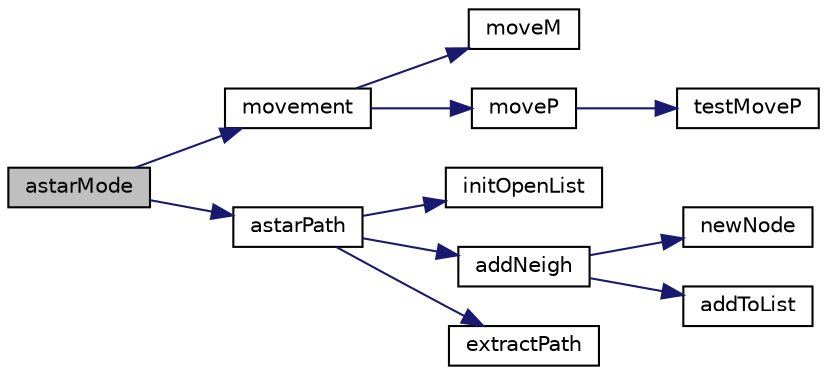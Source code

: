 digraph "astarMode"
{
  edge [fontname="Helvetica",fontsize="10",labelfontname="Helvetica",labelfontsize="10"];
  node [fontname="Helvetica",fontsize="10",shape=record];
  rankdir="LR";
  Node1 [label="astarMode",height=0.2,width=0.4,color="black", fillcolor="grey75", style="filled", fontcolor="black"];
  Node1 -> Node2 [color="midnightblue",fontsize="10",style="solid"];
  Node2 [label="movement",height=0.2,width=0.4,color="black", fillcolor="white", style="filled",URL="$de/d0c/mapping_8h.html#a7aedd4fdc510867594753696cbb0cd86",tooltip="Rotate the map(moveM()) or move the player (moveP()). Return 1 if can&#39;t move return. "];
  Node2 -> Node3 [color="midnightblue",fontsize="10",style="solid"];
  Node3 [label="moveM",height=0.2,width=0.4,color="black", fillcolor="white", style="filled",URL="$de/d0c/mapping_8h.html#a676b72a51bfecda4afdcaf81537e6986",tooltip="Rotate the map. Return 1 if can&#39;t move return : -1(not enought energy) "];
  Node2 -> Node4 [color="midnightblue",fontsize="10",style="solid"];
  Node4 [label="moveP",height=0.2,width=0.4,color="black", fillcolor="white", style="filled",URL="$de/d0c/mapping_8h.html#ad06394e3aa5ef693c34687cb74813336",tooltip="Move the position of the player on the map. Return 1 if can&#39;t move return : -1(wall) -2(player) ..."];
  Node4 -> Node5 [color="midnightblue",fontsize="10",style="solid"];
  Node5 [label="testMoveP",height=0.2,width=0.4,color="black", fillcolor="white", style="filled",URL="$de/d0c/mapping_8h.html#ab8e6e204f7b1bd95babda75a04279141",tooltip="Return 1 if can&#39;t move return : -1(wall) -2(player) "];
  Node1 -> Node6 [color="midnightblue",fontsize="10",style="solid"];
  Node6 [label="astarPath",height=0.2,width=0.4,color="black", fillcolor="white", style="filled",URL="$dd/db2/astar_md_8h.html#aa2523dcedbd90386c3716a638639d4f2",tooltip="Generate the shortest path to the goal with an A* algo. "];
  Node6 -> Node7 [color="midnightblue",fontsize="10",style="solid"];
  Node7 [label="initOpenList",height=0.2,width=0.4,color="black", fillcolor="white", style="filled",URL="$dd/db2/astar_md_8h.html#ad4e0719576ebe703dcc6309e827992f2",tooltip="Initialise and return the node of the position (x,y). "];
  Node6 -> Node8 [color="midnightblue",fontsize="10",style="solid"];
  Node8 [label="addNeigh",height=0.2,width=0.4,color="black", fillcolor="white", style="filled",URL="$dd/db2/astar_md_8h.html#ac7758c289c28b122935f10a1bc8dcb04",tooltip="try to create a node for each neighbor, and add them to the open list. "];
  Node8 -> Node9 [color="midnightblue",fontsize="10",style="solid"];
  Node9 [label="newNode",height=0.2,width=0.4,color="black", fillcolor="white", style="filled",URL="$dd/db2/astar_md_8h.html#a3fff4a8445cd48159ad39bf5e95f8431",tooltip="Initialise and return the node cominf from fromN. "];
  Node8 -> Node10 [color="midnightblue",fontsize="10",style="solid"];
  Node10 [label="addToList",height=0.2,width=0.4,color="black", fillcolor="white", style="filled",URL="$dd/db2/astar_md_8h.html#ab524330b8f058f0d6ae7549b9377d3f3",tooltip="Add a node to a list sort heuristicly increasing. "];
  Node6 -> Node11 [color="midnightblue",fontsize="10",style="solid"];
  Node11 [label="extractPath",height=0.2,width=0.4,color="black", fillcolor="white", style="filled",URL="$dd/db2/astar_md_8h.html#a9b4f457ca7c276eb535b22e2a37de74a",tooltip="Starting from the goal, iterativly,freing node that are not pathParent,taking pathParent node and put..."];
}
